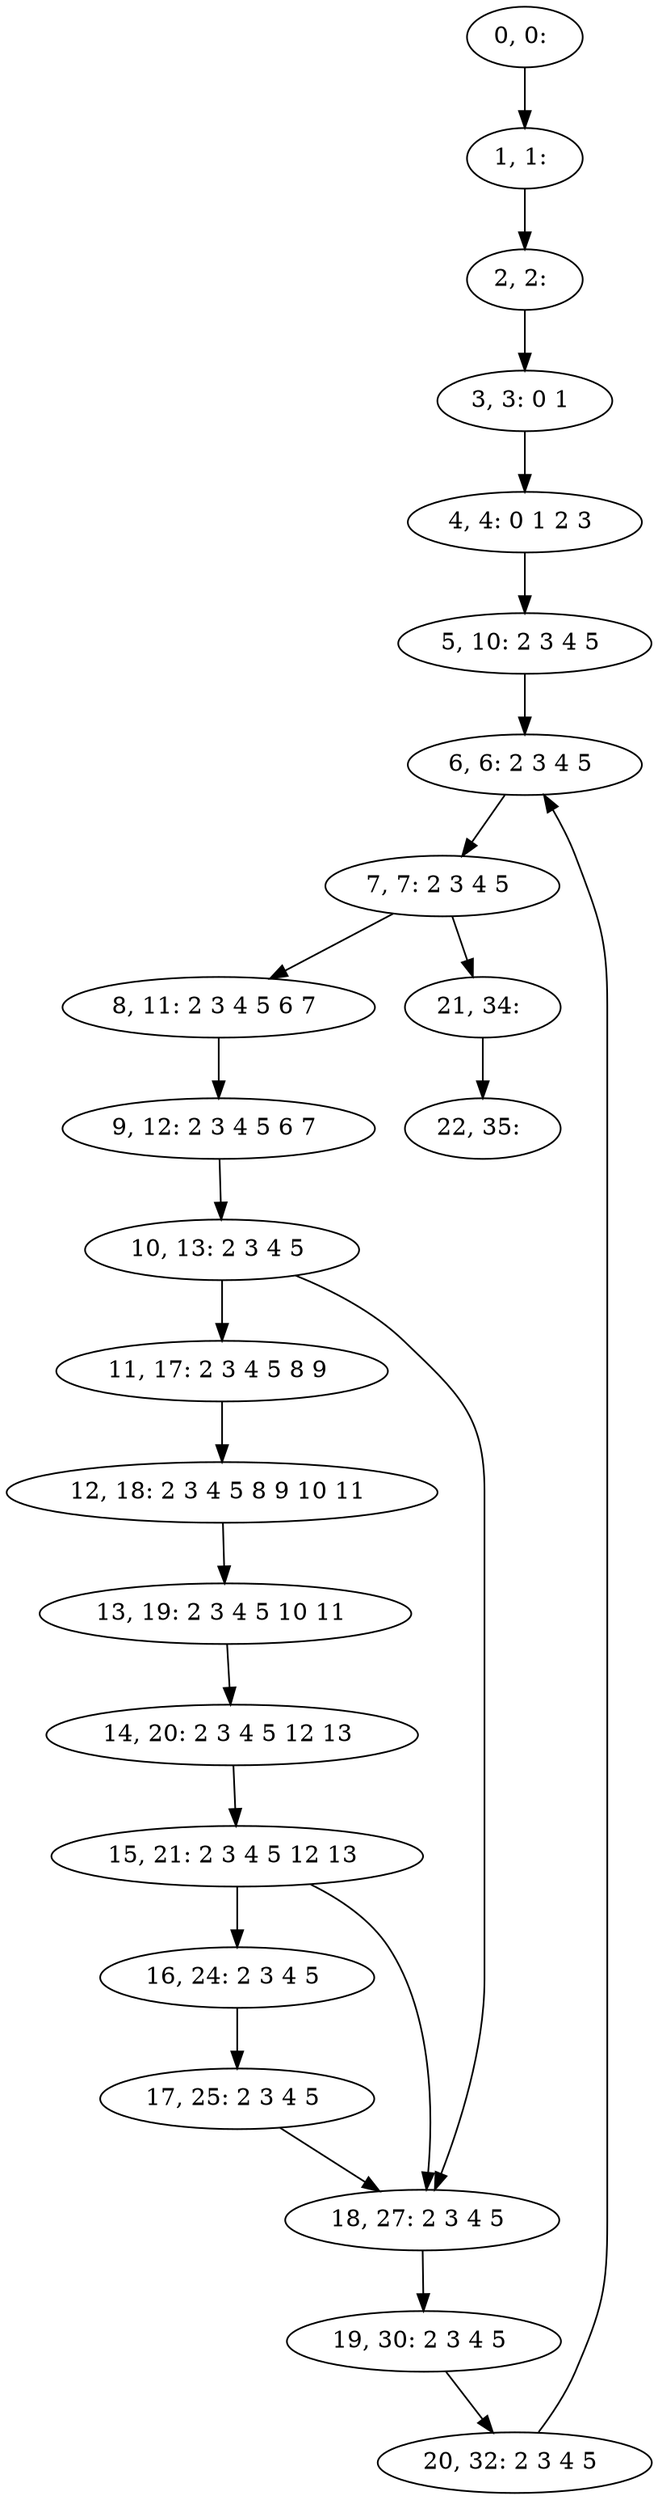 digraph G {
0[label="0, 0: "];
1[label="1, 1: "];
2[label="2, 2: "];
3[label="3, 3: 0 1 "];
4[label="4, 4: 0 1 2 3 "];
5[label="5, 10: 2 3 4 5 "];
6[label="6, 6: 2 3 4 5 "];
7[label="7, 7: 2 3 4 5 "];
8[label="8, 11: 2 3 4 5 6 7 "];
9[label="9, 12: 2 3 4 5 6 7 "];
10[label="10, 13: 2 3 4 5 "];
11[label="11, 17: 2 3 4 5 8 9 "];
12[label="12, 18: 2 3 4 5 8 9 10 11 "];
13[label="13, 19: 2 3 4 5 10 11 "];
14[label="14, 20: 2 3 4 5 12 13 "];
15[label="15, 21: 2 3 4 5 12 13 "];
16[label="16, 24: 2 3 4 5 "];
17[label="17, 25: 2 3 4 5 "];
18[label="18, 27: 2 3 4 5 "];
19[label="19, 30: 2 3 4 5 "];
20[label="20, 32: 2 3 4 5 "];
21[label="21, 34: "];
22[label="22, 35: "];
0->1 ;
1->2 ;
2->3 ;
3->4 ;
4->5 ;
5->6 ;
6->7 ;
7->8 ;
7->21 ;
8->9 ;
9->10 ;
10->11 ;
10->18 ;
11->12 ;
12->13 ;
13->14 ;
14->15 ;
15->16 ;
15->18 ;
16->17 ;
17->18 ;
18->19 ;
19->20 ;
20->6 ;
21->22 ;
}
